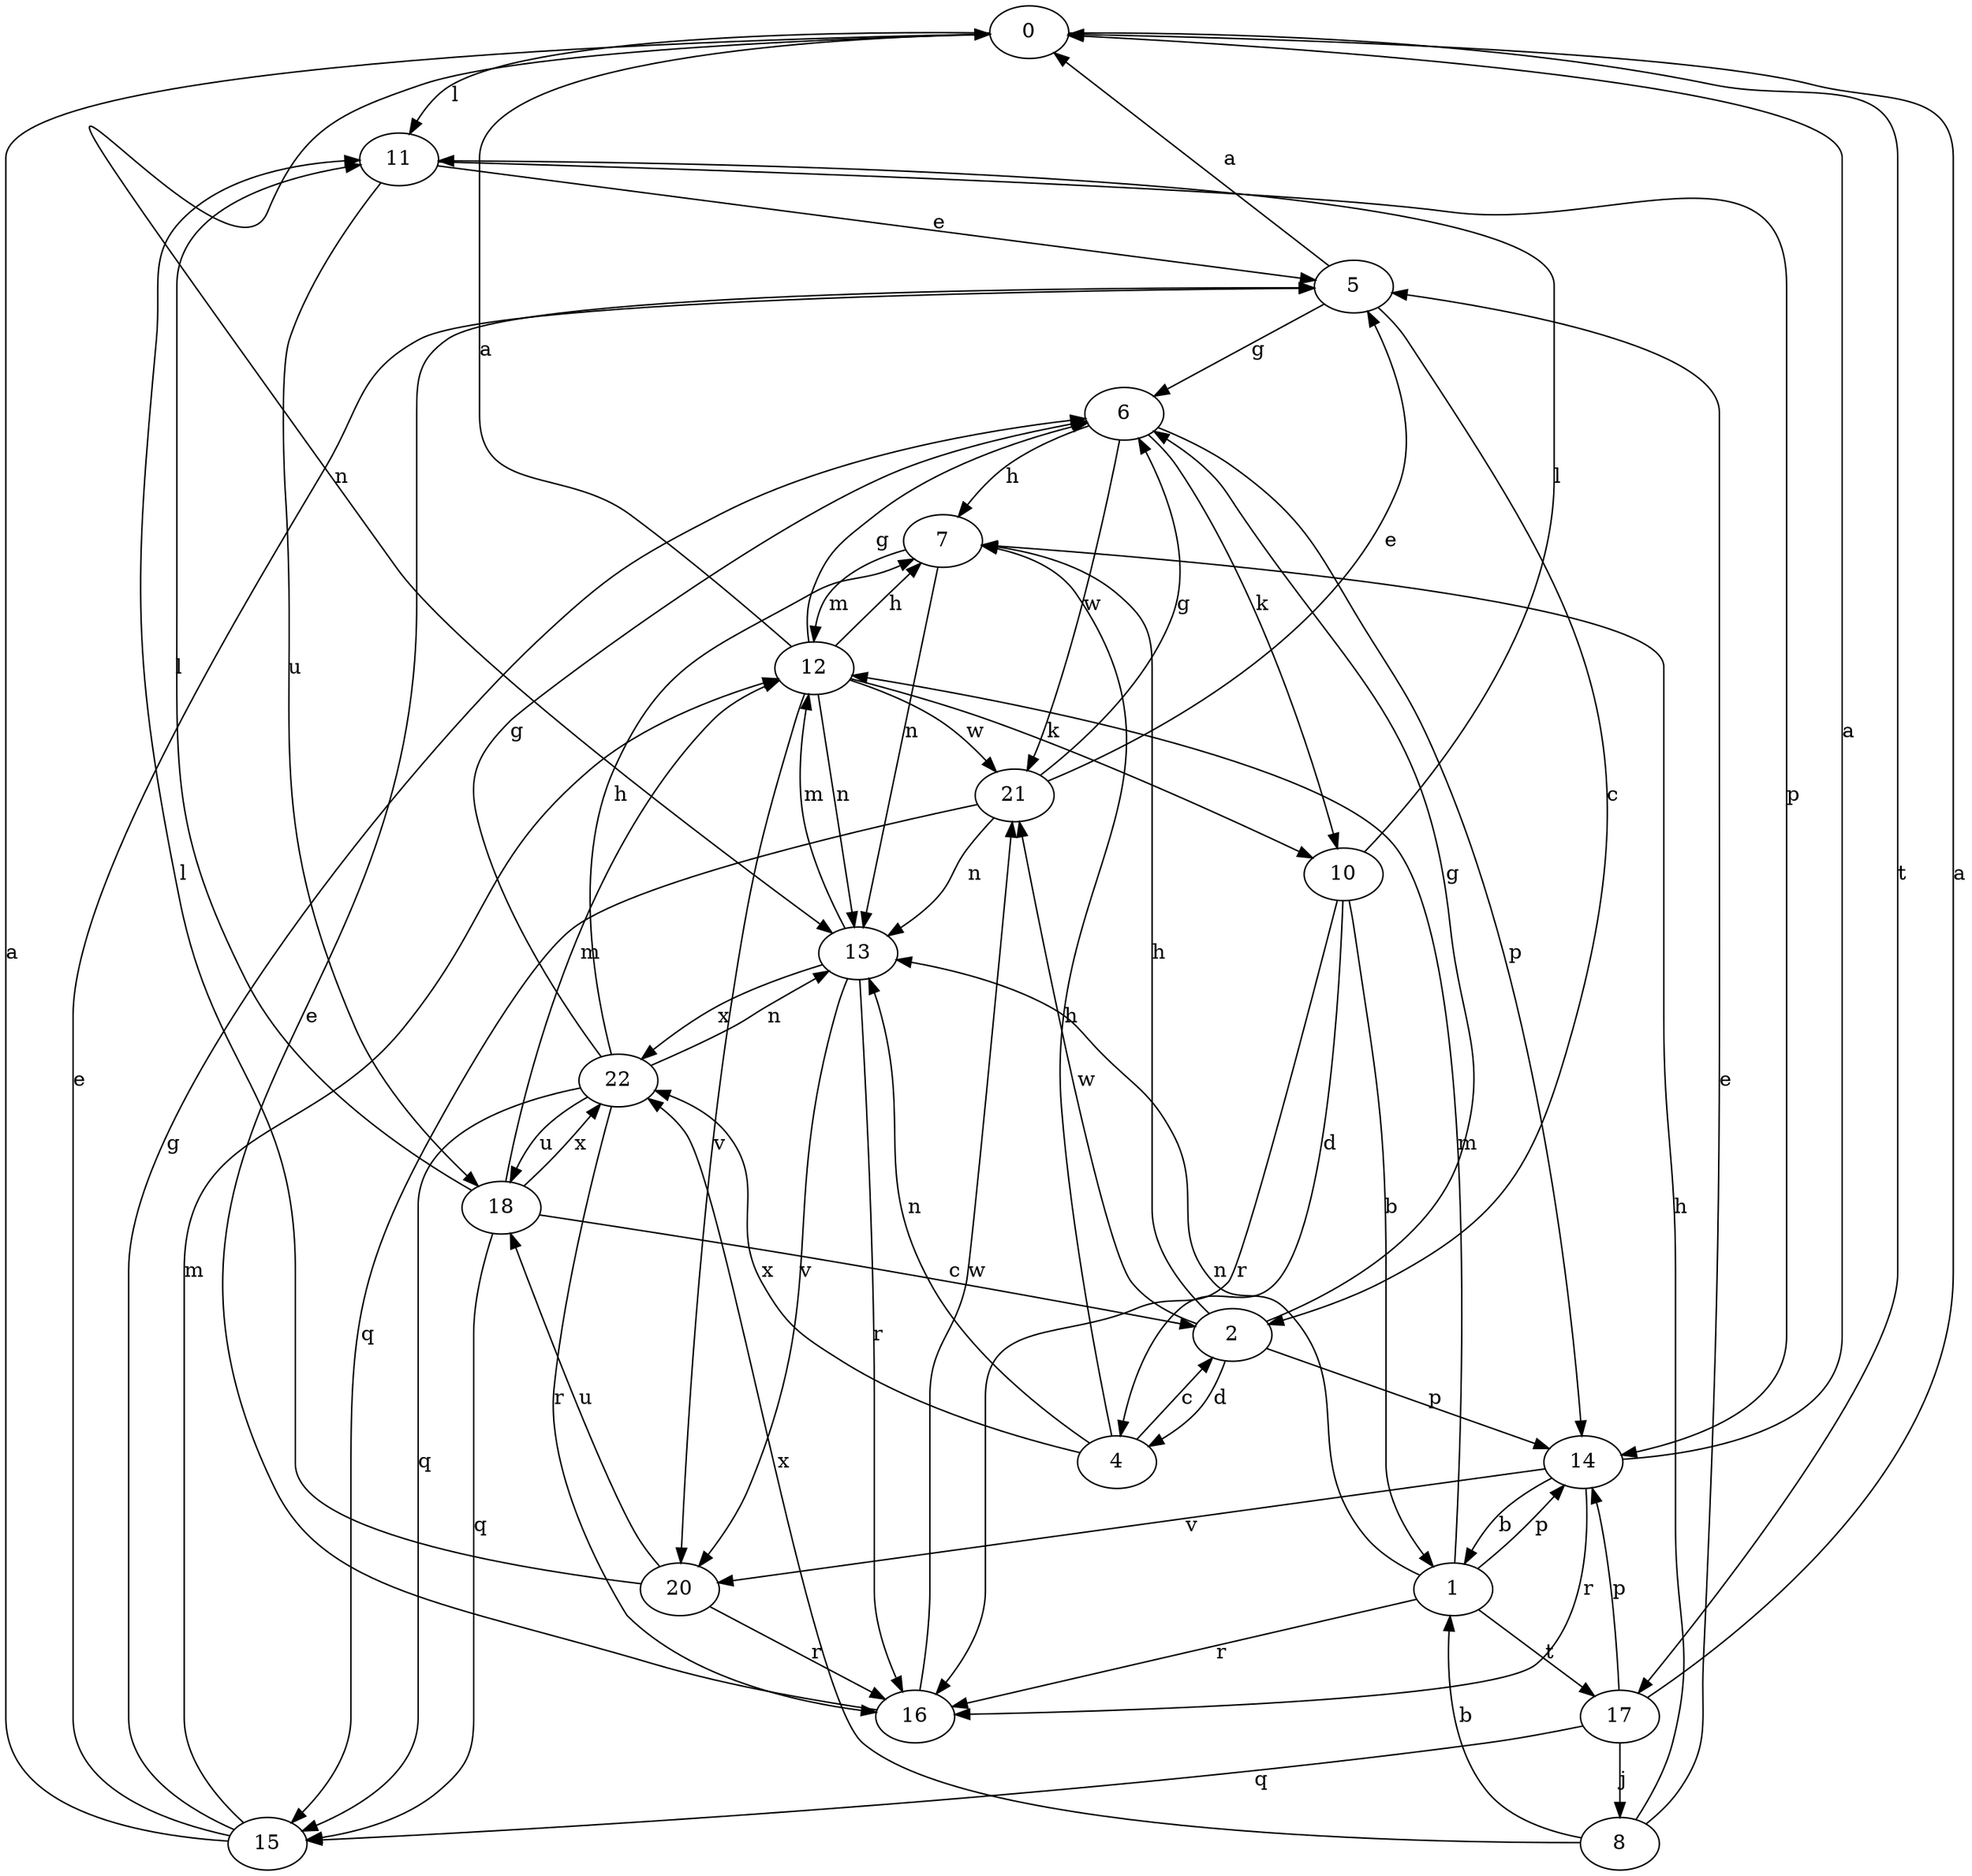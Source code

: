 strict digraph  {
0;
1;
2;
4;
5;
6;
7;
8;
10;
11;
12;
13;
14;
15;
16;
17;
18;
20;
21;
22;
0 -> 11  [label=l];
0 -> 13  [label=n];
0 -> 17  [label=t];
1 -> 12  [label=m];
1 -> 13  [label=n];
1 -> 14  [label=p];
1 -> 16  [label=r];
1 -> 17  [label=t];
2 -> 4  [label=d];
2 -> 6  [label=g];
2 -> 7  [label=h];
2 -> 14  [label=p];
2 -> 21  [label=w];
4 -> 2  [label=c];
4 -> 7  [label=h];
4 -> 13  [label=n];
4 -> 22  [label=x];
5 -> 0  [label=a];
5 -> 2  [label=c];
5 -> 6  [label=g];
6 -> 7  [label=h];
6 -> 10  [label=k];
6 -> 14  [label=p];
6 -> 21  [label=w];
7 -> 12  [label=m];
7 -> 13  [label=n];
8 -> 1  [label=b];
8 -> 5  [label=e];
8 -> 7  [label=h];
8 -> 22  [label=x];
10 -> 1  [label=b];
10 -> 4  [label=d];
10 -> 11  [label=l];
10 -> 16  [label=r];
11 -> 5  [label=e];
11 -> 14  [label=p];
11 -> 18  [label=u];
12 -> 0  [label=a];
12 -> 6  [label=g];
12 -> 7  [label=h];
12 -> 10  [label=k];
12 -> 13  [label=n];
12 -> 20  [label=v];
12 -> 21  [label=w];
13 -> 12  [label=m];
13 -> 16  [label=r];
13 -> 20  [label=v];
13 -> 22  [label=x];
14 -> 0  [label=a];
14 -> 1  [label=b];
14 -> 16  [label=r];
14 -> 20  [label=v];
15 -> 0  [label=a];
15 -> 5  [label=e];
15 -> 6  [label=g];
15 -> 12  [label=m];
16 -> 5  [label=e];
16 -> 21  [label=w];
17 -> 0  [label=a];
17 -> 8  [label=j];
17 -> 14  [label=p];
17 -> 15  [label=q];
18 -> 2  [label=c];
18 -> 11  [label=l];
18 -> 12  [label=m];
18 -> 15  [label=q];
18 -> 22  [label=x];
20 -> 11  [label=l];
20 -> 16  [label=r];
20 -> 18  [label=u];
21 -> 5  [label=e];
21 -> 6  [label=g];
21 -> 13  [label=n];
21 -> 15  [label=q];
22 -> 6  [label=g];
22 -> 7  [label=h];
22 -> 13  [label=n];
22 -> 15  [label=q];
22 -> 16  [label=r];
22 -> 18  [label=u];
}
